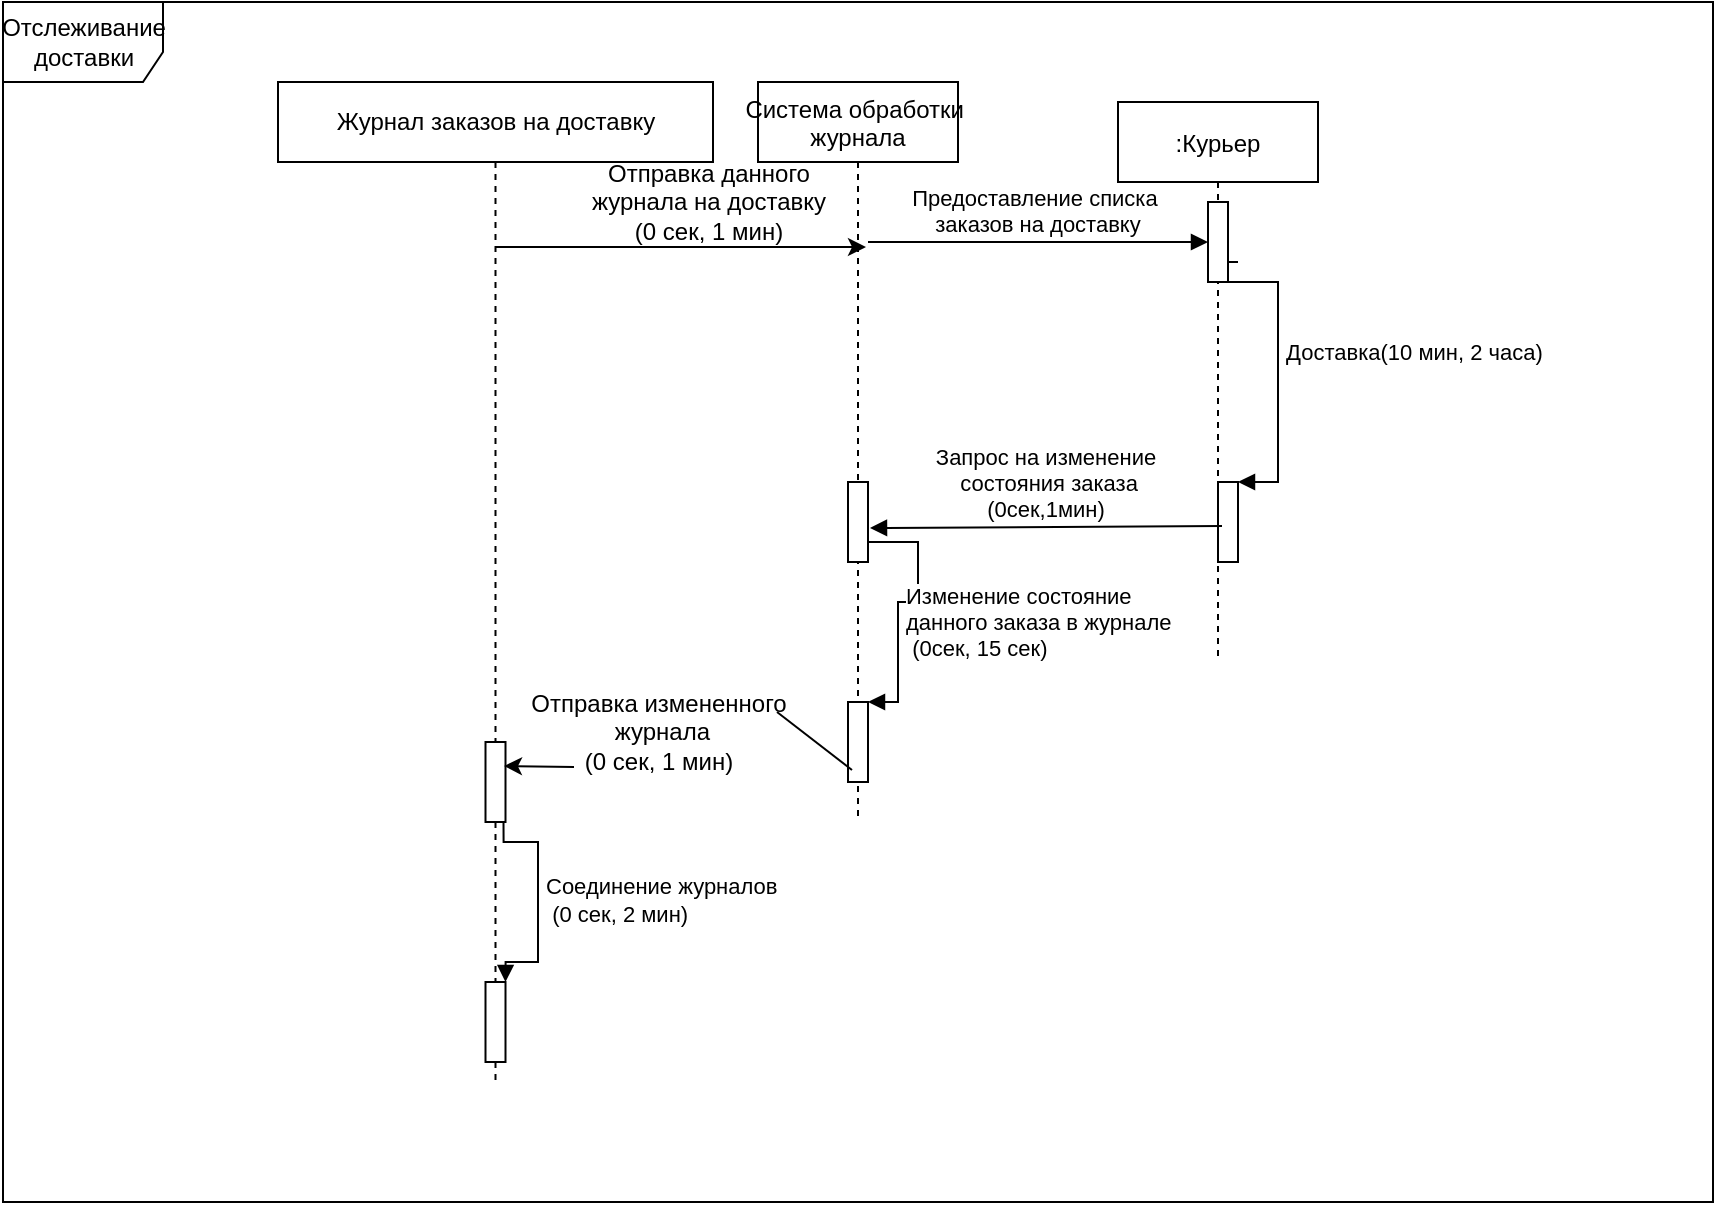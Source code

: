 <mxfile version="17.4.6" type="github">
  <diagram id="kgpKYQtTHZ0yAKxKKP6v" name="Page-1">
    <mxGraphModel dx="2512" dy="762" grid="1" gridSize="10" guides="1" tooltips="1" connect="1" arrows="1" fold="1" page="1" pageScale="1" pageWidth="850" pageHeight="1100" math="0" shadow="0">
      <root>
        <mxCell id="0" />
        <mxCell id="1" parent="0" />
        <mxCell id="3nuBFxr9cyL0pnOWT2aG-1" value="Система обработки &#xa;журнала" style="shape=umlLifeline;perimeter=lifelinePerimeter;container=1;collapsible=0;recursiveResize=0;rounded=0;shadow=0;strokeWidth=1;" parent="1" vertex="1">
          <mxGeometry x="120" y="80" width="100" height="370" as="geometry" />
        </mxCell>
        <mxCell id="-oEsXnvE0dcOvNBBtGU2-11" value="" style="html=1;points=[];perimeter=orthogonalPerimeter;" vertex="1" parent="3nuBFxr9cyL0pnOWT2aG-1">
          <mxGeometry x="45" y="200" width="10" height="40" as="geometry" />
        </mxCell>
        <mxCell id="-oEsXnvE0dcOvNBBtGU2-17" value="" style="html=1;points=[];perimeter=orthogonalPerimeter;" vertex="1" parent="3nuBFxr9cyL0pnOWT2aG-1">
          <mxGeometry x="45" y="310" width="10" height="40" as="geometry" />
        </mxCell>
        <mxCell id="-oEsXnvE0dcOvNBBtGU2-18" value="Изменение состояние&amp;nbsp;&lt;br&gt;данного заказа в журнале&lt;br&gt;&lt;span style=&quot;white-space: pre&quot;&gt;	&lt;/span&gt;(0сек, 15 сек)" style="edgeStyle=orthogonalEdgeStyle;html=1;align=left;spacingLeft=2;endArrow=block;rounded=0;entryX=1;entryY=0;" edge="1" target="-oEsXnvE0dcOvNBBtGU2-17" parent="3nuBFxr9cyL0pnOWT2aG-1" source="-oEsXnvE0dcOvNBBtGU2-11">
          <mxGeometry x="0.154" relative="1" as="geometry">
            <mxPoint x="50" y="240" as="sourcePoint" />
            <Array as="points">
              <mxPoint x="80" y="230" />
              <mxPoint x="80" y="260" />
              <mxPoint x="70" y="260" />
              <mxPoint x="70" y="310" />
            </Array>
            <mxPoint as="offset" />
          </mxGeometry>
        </mxCell>
        <mxCell id="3nuBFxr9cyL0pnOWT2aG-5" value=":Курьер" style="shape=umlLifeline;perimeter=lifelinePerimeter;container=1;collapsible=0;recursiveResize=0;rounded=0;shadow=0;strokeWidth=1;" parent="1" vertex="1">
          <mxGeometry x="300" y="90" width="100" height="280" as="geometry" />
        </mxCell>
        <mxCell id="-oEsXnvE0dcOvNBBtGU2-1" value="" style="html=1;points=[];perimeter=orthogonalPerimeter;" vertex="1" parent="3nuBFxr9cyL0pnOWT2aG-5">
          <mxGeometry x="50" y="190" width="10" height="40" as="geometry" />
        </mxCell>
        <mxCell id="-oEsXnvE0dcOvNBBtGU2-2" value="Доставка(10 мин, 2 часа)" style="edgeStyle=orthogonalEdgeStyle;html=1;align=left;spacingLeft=2;endArrow=block;rounded=0;entryX=1;entryY=0;startArrow=none;" edge="1" target="-oEsXnvE0dcOvNBBtGU2-1" parent="3nuBFxr9cyL0pnOWT2aG-5">
          <mxGeometry relative="1" as="geometry">
            <mxPoint x="60" y="80" as="sourcePoint" />
            <Array as="points">
              <mxPoint x="50" y="80" />
              <mxPoint x="50" y="90" />
              <mxPoint x="80" y="90" />
              <mxPoint x="80" y="190" />
            </Array>
          </mxGeometry>
        </mxCell>
        <mxCell id="-oEsXnvE0dcOvNBBtGU2-5" value="" style="html=1;points=[];perimeter=orthogonalPerimeter;" vertex="1" parent="3nuBFxr9cyL0pnOWT2aG-5">
          <mxGeometry x="45" y="50" width="10" height="40" as="geometry" />
        </mxCell>
        <mxCell id="3nuBFxr9cyL0pnOWT2aG-8" value="Предоставление списка &#xa;заказов на доставку" style="verticalAlign=bottom;endArrow=block;entryX=0;entryY=0;shadow=0;strokeWidth=1;" parent="1" edge="1">
          <mxGeometry relative="1" as="geometry">
            <mxPoint x="175" y="160.0" as="sourcePoint" />
            <mxPoint x="345" y="160.0" as="targetPoint" />
          </mxGeometry>
        </mxCell>
        <mxCell id="3nuBFxr9cyL0pnOWT2aG-9" value="Запрос на изменение&#xa; состояния заказа&#xa;(0сек,1мин)" style="verticalAlign=bottom;endArrow=block;shadow=0;strokeWidth=1;exitX=0.2;exitY=0.55;exitDx=0;exitDy=0;exitPerimeter=0;entryX=1.1;entryY=0.575;entryDx=0;entryDy=0;entryPerimeter=0;" parent="1" source="-oEsXnvE0dcOvNBBtGU2-1" target="-oEsXnvE0dcOvNBBtGU2-11" edge="1">
          <mxGeometry relative="1" as="geometry">
            <mxPoint x="345" y="304.96" as="sourcePoint" />
            <mxPoint as="offset" />
          </mxGeometry>
        </mxCell>
        <mxCell id="-oEsXnvE0dcOvNBBtGU2-8" value="Журнал заказов на доставку" style="shape=umlLifeline;perimeter=lifelinePerimeter;whiteSpace=wrap;html=1;container=1;collapsible=0;recursiveResize=0;outlineConnect=0;" vertex="1" parent="1">
          <mxGeometry x="-120" y="80" width="217.5" height="500" as="geometry" />
        </mxCell>
        <mxCell id="-oEsXnvE0dcOvNBBtGU2-22" value="" style="html=1;points=[];perimeter=orthogonalPerimeter;" vertex="1" parent="-oEsXnvE0dcOvNBBtGU2-8">
          <mxGeometry x="103.75" y="330" width="10" height="40" as="geometry" />
        </mxCell>
        <mxCell id="-oEsXnvE0dcOvNBBtGU2-24" value="" style="html=1;points=[];perimeter=orthogonalPerimeter;" vertex="1" parent="-oEsXnvE0dcOvNBBtGU2-8">
          <mxGeometry x="103.75" y="450" width="10" height="40" as="geometry" />
        </mxCell>
        <mxCell id="-oEsXnvE0dcOvNBBtGU2-25" value="Соединение журналов&lt;br&gt;&lt;span style=&quot;white-space: pre&quot;&gt;	&lt;/span&gt;(0 сек, 2 мин)" style="edgeStyle=orthogonalEdgeStyle;html=1;align=left;spacingLeft=2;endArrow=block;rounded=0;entryX=1;entryY=0;exitX=0.9;exitY=1;exitDx=0;exitDy=0;exitPerimeter=0;" edge="1" target="-oEsXnvE0dcOvNBBtGU2-24" parent="-oEsXnvE0dcOvNBBtGU2-8" source="-oEsXnvE0dcOvNBBtGU2-22">
          <mxGeometry relative="1" as="geometry">
            <mxPoint x="52.5" y="420" as="sourcePoint" />
            <Array as="points">
              <mxPoint x="113" y="380" />
              <mxPoint x="130" y="380" />
              <mxPoint x="130" y="440" />
              <mxPoint x="114" y="440" />
            </Array>
          </mxGeometry>
        </mxCell>
        <mxCell id="-oEsXnvE0dcOvNBBtGU2-9" value="" style="endArrow=classic;html=1;rounded=0;entryX=0.54;entryY=0.223;entryDx=0;entryDy=0;entryPerimeter=0;" edge="1" parent="1" source="-oEsXnvE0dcOvNBBtGU2-8" target="3nuBFxr9cyL0pnOWT2aG-1">
          <mxGeometry width="50" height="50" relative="1" as="geometry">
            <mxPoint x="400" y="370" as="sourcePoint" />
            <mxPoint x="450" y="320" as="targetPoint" />
          </mxGeometry>
        </mxCell>
        <mxCell id="-oEsXnvE0dcOvNBBtGU2-10" value="Отправка данного&lt;br&gt;журнала на доставку&lt;br&gt;(0 сек, 1 мин)" style="text;html=1;align=center;verticalAlign=middle;resizable=0;points=[];autosize=1;strokeColor=none;fillColor=none;" vertex="1" parent="1">
          <mxGeometry x="30" y="115" width="130" height="50" as="geometry" />
        </mxCell>
        <mxCell id="-oEsXnvE0dcOvNBBtGU2-20" value="" style="endArrow=classic;html=1;rounded=0;exitX=0.2;exitY=0.85;exitDx=0;exitDy=0;exitPerimeter=0;entryX=0.925;entryY=0.3;entryDx=0;entryDy=0;entryPerimeter=0;startArrow=none;" edge="1" parent="1" source="-oEsXnvE0dcOvNBBtGU2-21" target="-oEsXnvE0dcOvNBBtGU2-22">
          <mxGeometry width="50" height="50" relative="1" as="geometry">
            <mxPoint x="400" y="340" as="sourcePoint" />
            <mxPoint x="450" y="290" as="targetPoint" />
          </mxGeometry>
        </mxCell>
        <mxCell id="-oEsXnvE0dcOvNBBtGU2-4" value="Отслеживание доставки" style="shape=umlFrame;whiteSpace=wrap;html=1;width=80;height=40;" vertex="1" parent="1">
          <mxGeometry x="-257.5" y="40" width="855" height="600" as="geometry" />
        </mxCell>
        <mxCell id="-oEsXnvE0dcOvNBBtGU2-21" value="Отправка измененного&lt;br&gt;&amp;nbsp;журнала&lt;br&gt;(0 сек, 1 мин)" style="text;html=1;align=center;verticalAlign=middle;resizable=0;points=[];autosize=1;strokeColor=none;fillColor=none;" vertex="1" parent="1">
          <mxGeometry y="380" width="140" height="50" as="geometry" />
        </mxCell>
        <mxCell id="-oEsXnvE0dcOvNBBtGU2-28" value="" style="endArrow=none;html=1;rounded=0;exitX=0.2;exitY=0.85;exitDx=0;exitDy=0;exitPerimeter=0;entryX=0.925;entryY=0.3;entryDx=0;entryDy=0;entryPerimeter=0;" edge="1" parent="1" source="-oEsXnvE0dcOvNBBtGU2-17" target="-oEsXnvE0dcOvNBBtGU2-21">
          <mxGeometry width="50" height="50" relative="1" as="geometry">
            <mxPoint x="167" y="424" as="sourcePoint" />
            <mxPoint x="-7" y="422" as="targetPoint" />
          </mxGeometry>
        </mxCell>
      </root>
    </mxGraphModel>
  </diagram>
</mxfile>
